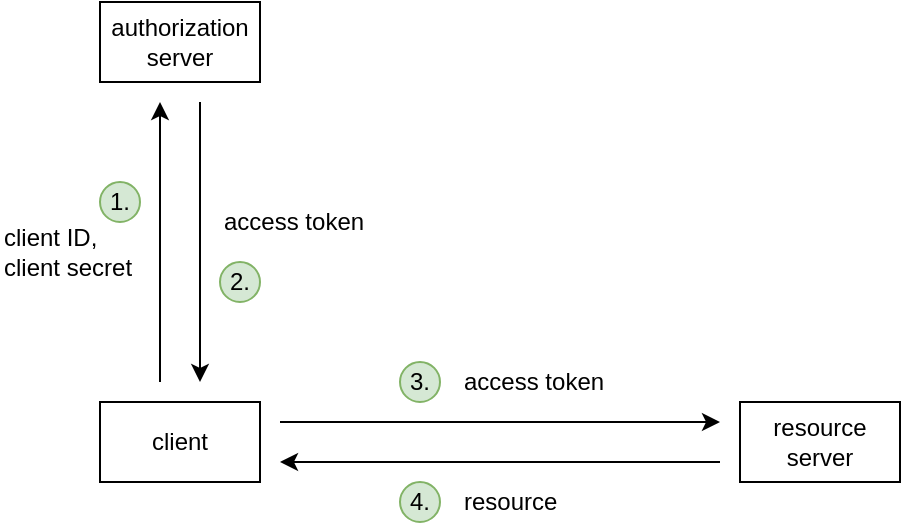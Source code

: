 <mxfile version="13.10.0" type="device"><diagram id="NGO0LrLQGm_Vb-p-xZRg" name="Page-1"><mxGraphModel dx="541" dy="369" grid="1" gridSize="10" guides="1" tooltips="1" connect="1" arrows="1" fold="1" page="1" pageScale="1" pageWidth="850" pageHeight="1100" math="0" shadow="0"><root><mxCell id="0"/><mxCell id="1" parent="0"/><mxCell id="lt3kY1EpNaofVCjdRGD0-1" value="client" style="rounded=0;whiteSpace=wrap;html=1;" parent="1" vertex="1"><mxGeometry x="160" y="320" width="80" height="40" as="geometry"/></mxCell><mxCell id="lt3kY1EpNaofVCjdRGD0-4" value="resource server" style="rounded=0;whiteSpace=wrap;html=1;" parent="1" vertex="1"><mxGeometry x="480" y="320" width="80" height="40" as="geometry"/></mxCell><mxCell id="lt3kY1EpNaofVCjdRGD0-5" value="authorization server" style="rounded=0;whiteSpace=wrap;html=1;" parent="1" vertex="1"><mxGeometry x="160" y="120" width="80" height="40" as="geometry"/></mxCell><mxCell id="lt3kY1EpNaofVCjdRGD0-7" value="" style="endArrow=classic;html=1;" parent="1" edge="1"><mxGeometry width="50" height="50" relative="1" as="geometry"><mxPoint x="190" y="310" as="sourcePoint"/><mxPoint x="190" y="170" as="targetPoint"/></mxGeometry></mxCell><mxCell id="lt3kY1EpNaofVCjdRGD0-10" value="1." style="ellipse;whiteSpace=wrap;html=1;aspect=fixed;fillColor=#d5e8d4;strokeColor=#82b366;" parent="1" vertex="1"><mxGeometry x="160" y="210" width="20" height="20" as="geometry"/></mxCell><mxCell id="lt3kY1EpNaofVCjdRGD0-17" value="" style="endArrow=none;html=1;startArrow=classic;startFill=1;endFill=0;" parent="1" edge="1"><mxGeometry width="50" height="50" relative="1" as="geometry"><mxPoint x="210.0" y="310" as="sourcePoint"/><mxPoint x="210.0" y="170" as="targetPoint"/></mxGeometry></mxCell><mxCell id="lt3kY1EpNaofVCjdRGD0-19" value="2." style="ellipse;whiteSpace=wrap;html=1;aspect=fixed;fillColor=#d5e8d4;strokeColor=#82b366;" parent="1" vertex="1"><mxGeometry x="220" y="250" width="20" height="20" as="geometry"/></mxCell><mxCell id="lt3kY1EpNaofVCjdRGD0-21" value="client ID, client secret" style="text;html=1;strokeColor=none;fillColor=none;align=left;verticalAlign=middle;whiteSpace=wrap;rounded=0;" parent="1" vertex="1"><mxGeometry x="110" y="230" width="70" height="30" as="geometry"/></mxCell><mxCell id="lt3kY1EpNaofVCjdRGD0-24" value="access token" style="text;html=1;strokeColor=none;fillColor=none;align=left;verticalAlign=middle;whiteSpace=wrap;rounded=0;" parent="1" vertex="1"><mxGeometry x="220" y="220" width="75" height="20" as="geometry"/></mxCell><mxCell id="lt3kY1EpNaofVCjdRGD0-26" value="" style="endArrow=classic;html=1;" parent="1" edge="1"><mxGeometry width="50" height="50" relative="1" as="geometry"><mxPoint x="250.0" y="330.0" as="sourcePoint"/><mxPoint x="470" y="330.0" as="targetPoint"/></mxGeometry></mxCell><mxCell id="lt3kY1EpNaofVCjdRGD0-28" value="access token" style="text;html=1;strokeColor=none;fillColor=none;align=left;verticalAlign=middle;whiteSpace=wrap;rounded=0;" parent="1" vertex="1"><mxGeometry x="340" y="300" width="75" height="20" as="geometry"/></mxCell><mxCell id="lt3kY1EpNaofVCjdRGD0-29" value="3." style="ellipse;whiteSpace=wrap;html=1;aspect=fixed;fillColor=#d5e8d4;strokeColor=#82b366;" parent="1" vertex="1"><mxGeometry x="310" y="300" width="20" height="20" as="geometry"/></mxCell><mxCell id="lt3kY1EpNaofVCjdRGD0-30" value="" style="endArrow=none;html=1;endFill=0;startArrow=classic;startFill=1;" parent="1" edge="1"><mxGeometry width="50" height="50" relative="1" as="geometry"><mxPoint x="250.0" y="350.0" as="sourcePoint"/><mxPoint x="470" y="350.0" as="targetPoint"/></mxGeometry></mxCell><mxCell id="lt3kY1EpNaofVCjdRGD0-31" value="4." style="ellipse;whiteSpace=wrap;html=1;aspect=fixed;fillColor=#d5e8d4;strokeColor=#82b366;" parent="1" vertex="1"><mxGeometry x="310" y="360" width="20" height="20" as="geometry"/></mxCell><mxCell id="lt3kY1EpNaofVCjdRGD0-32" value="resource" style="text;html=1;strokeColor=none;fillColor=none;align=left;verticalAlign=middle;whiteSpace=wrap;rounded=0;" parent="1" vertex="1"><mxGeometry x="340" y="360" width="75" height="20" as="geometry"/></mxCell></root></mxGraphModel></diagram></mxfile>